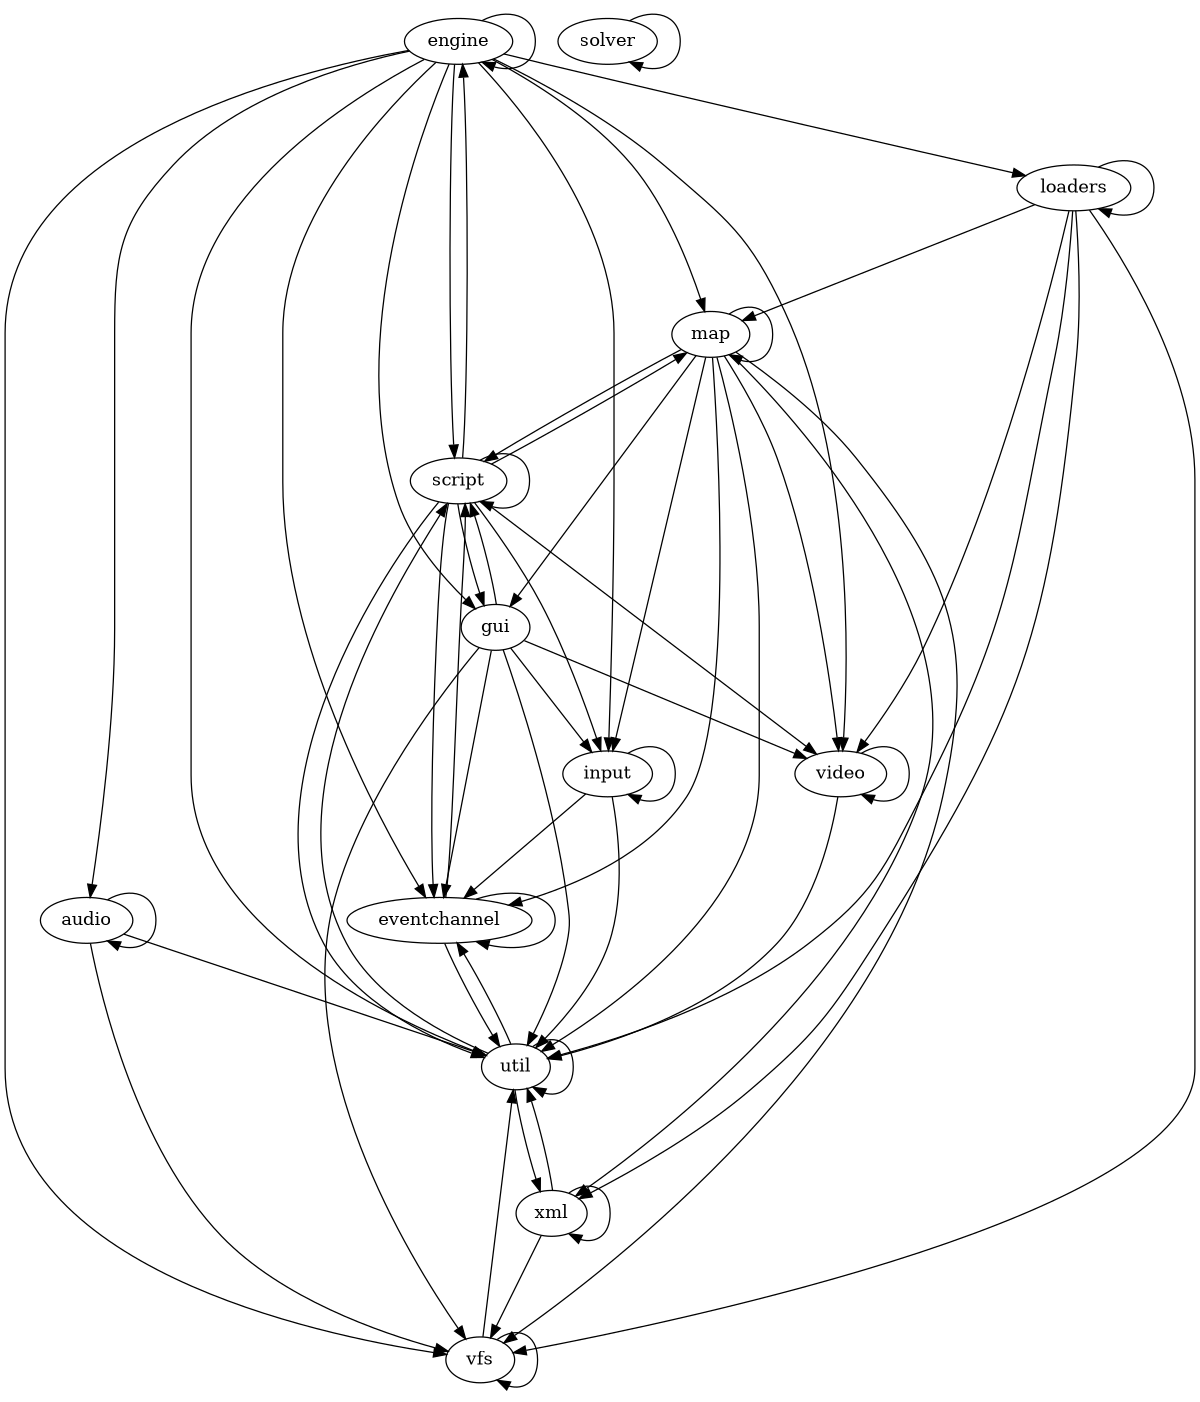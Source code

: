 digraph "source tree" {
    overlap=scale;
    size="8,10";
    ratio="fill";
    fontsize="16";
    fontname="Helvetica";
    clusterrank="local";
    "engine" -> "engine"
    "engine" -> "map"
    "engine" -> "script"
    "engine" -> "gui"
    "engine" -> "eventchannel"
    "engine" -> "loaders"
    "engine" -> "util"
    "engine" -> "video"
    "engine" -> "input"
    "engine" -> "audio"
    "engine" -> "vfs"
    "map" -> "xml"
    "map" -> "map"
    "map" -> "script"
    "map" -> "gui"
    "map" -> "eventchannel"
    "map" -> "util"
    "map" -> "video"
    "map" -> "input"
    "map" -> "vfs"
    "script" -> "engine"
    "script" -> "map"
    "script" -> "script"
    "script" -> "gui"
    "script" -> "eventchannel"
    "script" -> "util"
    "script" -> "video"
    "script" -> "input"
    "gui" -> "script"
    "gui" -> "eventchannel"
    "gui" -> "util"
    "gui" -> "video"
    "gui" -> "input"
    "gui" -> "vfs"
    "solver" -> "solver"
    "eventchannel" -> "util"
    "eventchannel" -> "eventchannel"
    "eventchannel" -> "script"
    "loaders" -> "xml"
    "loaders" -> "map"
    "loaders" -> "loaders"
    "loaders" -> "util"
    "loaders" -> "video"
    "loaders" -> "vfs"
    "util" -> "util"
    "util" -> "xml"
    "util" -> "eventchannel"
    "util" -> "script"
    "xml" -> "xml"
    "xml" -> "util"
    "xml" -> "vfs"
    "video" -> "util"
    "video" -> "video"
    "input" -> "util"
    "input" -> "input"
    "input" -> "eventchannel"
    "audio" -> "util"
    "audio" -> "audio"
    "audio" -> "vfs"
    "vfs" -> "util"
    "vfs" -> "vfs"
}